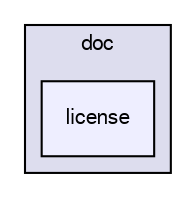 digraph "C:/Users/bake113/Documents/Projects/APBS & PDB2PQR/Source code/APBS/trunk/doc/license/" {
  compound=true
  node [ fontsize="10", fontname="FreeSans"];
  edge [ labelfontsize="10", labelfontname="FreeSans"];
  subgraph clusterdir_e5f805f8c4d5db5068b4791f1d7a1c56 {
    graph [ bgcolor="#ddddee", pencolor="black", label="doc" fontname="FreeSans", fontsize="10", URL="dir_e5f805f8c4d5db5068b4791f1d7a1c56.html"]
  dir_2a86596f87cace770db0d762898b3a30 [shape=box, label="license", style="filled", fillcolor="#eeeeff", pencolor="black", URL="dir_2a86596f87cace770db0d762898b3a30.html"];
  }
}

